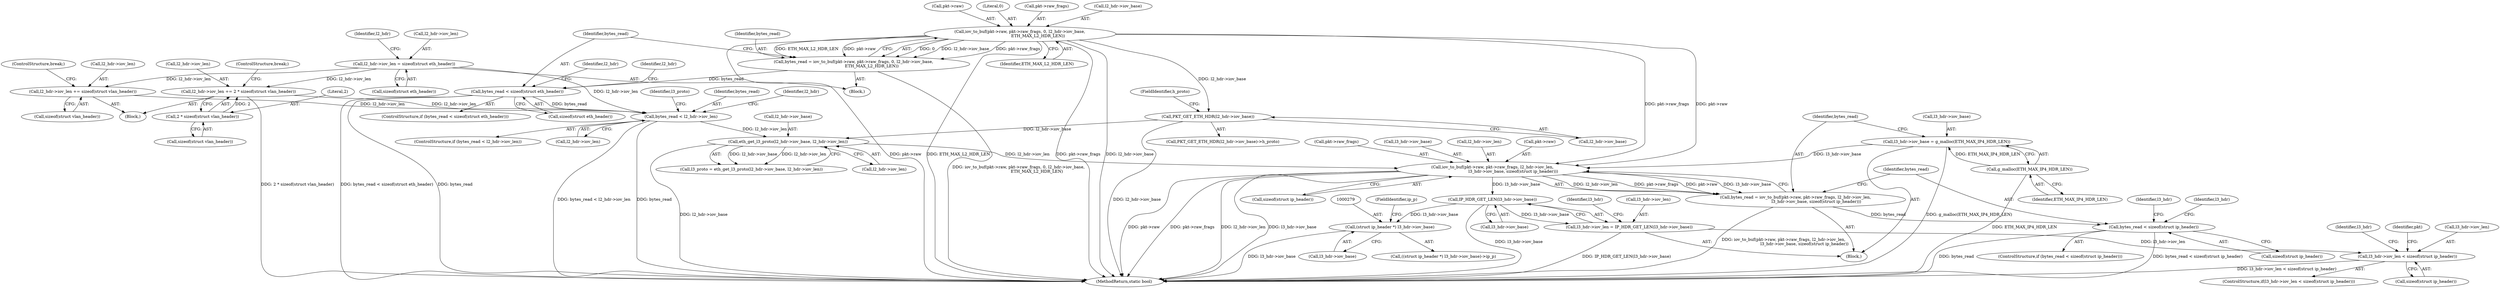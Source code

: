 digraph "0_qemu_93060258ae748573ca7197204125a2670047896d@pointer" {
"1000222" [label="(Call,iov_to_buf(pkt->raw, pkt->raw_frags, l2_hdr->iov_len,\n                                l3_hdr->iov_base, sizeof(struct ip_header)))"];
"1000129" [label="(Call,iov_to_buf(pkt->raw, pkt->raw_frags, 0, l2_hdr->iov_base,\n                            ETH_MAX_L2_HDR_LEN))"];
"1000203" [label="(Call,eth_get_l3_proto(l2_hdr->iov_base, l2_hdr->iov_len))"];
"1000163" [label="(Call,PKT_GET_ETH_HDR(l2_hdr->iov_base))"];
"1000188" [label="(Call,bytes_read < l2_hdr->iov_len)"];
"1000142" [label="(Call,bytes_read < sizeof(struct eth_header))"];
"1000127" [label="(Call,bytes_read = iov_to_buf(pkt->raw, pkt->raw_frags, 0, l2_hdr->iov_base,\n                            ETH_MAX_L2_HDR_LEN))"];
"1000178" [label="(Call,l2_hdr->iov_len += 2 * sizeof(struct vlan_header))"];
"1000182" [label="(Call,2 * sizeof(struct vlan_header))"];
"1000154" [label="(Call,l2_hdr->iov_len = sizeof(struct eth_header))"];
"1000170" [label="(Call,l2_hdr->iov_len += sizeof(struct vlan_header))"];
"1000214" [label="(Call,l3_hdr->iov_base = g_malloc(ETH_MAX_IP4_HDR_LEN))"];
"1000218" [label="(Call,g_malloc(ETH_MAX_IP4_HDR_LEN))"];
"1000220" [label="(Call,bytes_read = iov_to_buf(pkt->raw, pkt->raw_frags, l2_hdr->iov_len,\n                                l3_hdr->iov_base, sizeof(struct ip_header)))"];
"1000238" [label="(Call,bytes_read < sizeof(struct ip_header))"];
"1000254" [label="(Call,IP_HDR_GET_LEN(l3_hdr->iov_base))"];
"1000250" [label="(Call,l3_hdr->iov_len = IP_HDR_GET_LEN(l3_hdr->iov_base))"];
"1000259" [label="(Call,l3_hdr->iov_len < sizeof(struct ip_header))"];
"1000278" [label="(Call,(struct ip_header *) l3_hdr->iov_base)"];
"1000251" [label="(Call,l3_hdr->iov_len)"];
"1000240" [label="(Call,sizeof(struct ip_header))"];
"1000226" [label="(Call,pkt->raw_frags)"];
"1000268" [label="(Identifier,l3_hdr)"];
"1000219" [label="(Identifier,ETH_MAX_IP4_HDR_LEN)"];
"1000263" [label="(Call,sizeof(struct ip_header))"];
"1000129" [label="(Call,iov_to_buf(pkt->raw, pkt->raw_frags, 0, l2_hdr->iov_base,\n                            ETH_MAX_L2_HDR_LEN))"];
"1000103" [label="(Block,)"];
"1000128" [label="(Identifier,bytes_read)"];
"1000163" [label="(Call,PKT_GET_ETH_HDR(l2_hdr->iov_base))"];
"1000156" [label="(Identifier,l2_hdr)"];
"1000158" [label="(Call,sizeof(struct eth_header))"];
"1000245" [label="(Identifier,l3_hdr)"];
"1000261" [label="(Identifier,l3_hdr)"];
"1000255" [label="(Call,l3_hdr->iov_base)"];
"1000187" [label="(ControlStructure,if (bytes_read < l2_hdr->iov_len))"];
"1000215" [label="(Call,l3_hdr->iov_base)"];
"1000142" [label="(Call,bytes_read < sizeof(struct eth_header))"];
"1000201" [label="(Call,l3_proto = eth_get_l3_proto(l2_hdr->iov_base, l2_hdr->iov_len))"];
"1000127" [label="(Call,bytes_read = iov_to_buf(pkt->raw, pkt->raw_frags, 0, l2_hdr->iov_base,\n                            ETH_MAX_L2_HDR_LEN))"];
"1000162" [label="(Call,PKT_GET_ETH_HDR(l2_hdr->iov_base)->h_proto)"];
"1000155" [label="(Call,l2_hdr->iov_len)"];
"1000250" [label="(Call,l3_hdr->iov_len = IP_HDR_GET_LEN(l3_hdr->iov_base))"];
"1000280" [label="(Call,l3_hdr->iov_base)"];
"1000130" [label="(Call,pkt->raw)"];
"1000176" [label="(ControlStructure,break;)"];
"1000232" [label="(Call,l3_hdr->iov_base)"];
"1000277" [label="(Call,((struct ip_header *) l3_hdr->iov_base)->ip_p)"];
"1000204" [label="(Call,l2_hdr->iov_base)"];
"1000179" [label="(Call,l2_hdr->iov_len)"];
"1000189" [label="(Identifier,bytes_read)"];
"1000214" [label="(Call,l3_hdr->iov_base = g_malloc(ETH_MAX_IP4_HDR_LEN))"];
"1000203" [label="(Call,eth_get_l3_proto(l2_hdr->iov_base, l2_hdr->iov_len))"];
"1000136" [label="(Literal,0)"];
"1000229" [label="(Call,l2_hdr->iov_len)"];
"1000170" [label="(Call,l2_hdr->iov_len += sizeof(struct vlan_header))"];
"1000165" [label="(Identifier,l2_hdr)"];
"1000168" [label="(Block,)"];
"1000140" [label="(Identifier,ETH_MAX_L2_HDR_LEN)"];
"1000143" [label="(Identifier,bytes_read)"];
"1000275" [label="(Identifier,pkt)"];
"1000188" [label="(Call,bytes_read < l2_hdr->iov_len)"];
"1000283" [label="(FieldIdentifier,ip_p)"];
"1000154" [label="(Call,l2_hdr->iov_len = sizeof(struct eth_header))"];
"1000254" [label="(Call,IP_HDR_GET_LEN(l3_hdr->iov_base))"];
"1000167" [label="(FieldIdentifier,h_proto)"];
"1000196" [label="(Identifier,l2_hdr)"];
"1000174" [label="(Call,sizeof(struct vlan_header))"];
"1000239" [label="(Identifier,bytes_read)"];
"1000149" [label="(Identifier,l2_hdr)"];
"1000258" [label="(ControlStructure,if(l3_hdr->iov_len < sizeof(struct ip_header)))"];
"1000133" [label="(Call,pkt->raw_frags)"];
"1000278" [label="(Call,(struct ip_header *) l3_hdr->iov_base)"];
"1000164" [label="(Call,l2_hdr->iov_base)"];
"1000184" [label="(Call,sizeof(struct vlan_header))"];
"1000260" [label="(Call,l3_hdr->iov_len)"];
"1000190" [label="(Call,l2_hdr->iov_len)"];
"1000178" [label="(Call,l2_hdr->iov_len += 2 * sizeof(struct vlan_header))"];
"1000222" [label="(Call,iov_to_buf(pkt->raw, pkt->raw_frags, l2_hdr->iov_len,\n                                l3_hdr->iov_base, sizeof(struct ip_header)))"];
"1000141" [label="(ControlStructure,if (bytes_read < sizeof(struct eth_header)))"];
"1000182" [label="(Call,2 * sizeof(struct vlan_header))"];
"1000186" [label="(ControlStructure,break;)"];
"1000220" [label="(Call,bytes_read = iov_to_buf(pkt->raw, pkt->raw_frags, l2_hdr->iov_len,\n                                l3_hdr->iov_base, sizeof(struct ip_header)))"];
"1000238" [label="(Call,bytes_read < sizeof(struct ip_header))"];
"1000218" [label="(Call,g_malloc(ETH_MAX_IP4_HDR_LEN))"];
"1000259" [label="(Call,l3_hdr->iov_len < sizeof(struct ip_header))"];
"1000183" [label="(Literal,2)"];
"1000223" [label="(Call,pkt->raw)"];
"1000212" [label="(Block,)"];
"1000221" [label="(Identifier,bytes_read)"];
"1000252" [label="(Identifier,l3_hdr)"];
"1000207" [label="(Call,l2_hdr->iov_len)"];
"1000235" [label="(Call,sizeof(struct ip_header))"];
"1000237" [label="(ControlStructure,if (bytes_read < sizeof(struct ip_header)))"];
"1000144" [label="(Call,sizeof(struct eth_header))"];
"1000137" [label="(Call,l2_hdr->iov_base)"];
"1000171" [label="(Call,l2_hdr->iov_len)"];
"1000368" [label="(MethodReturn,static bool)"];
"1000202" [label="(Identifier,l3_proto)"];
"1000222" -> "1000220"  [label="AST: "];
"1000222" -> "1000235"  [label="CFG: "];
"1000223" -> "1000222"  [label="AST: "];
"1000226" -> "1000222"  [label="AST: "];
"1000229" -> "1000222"  [label="AST: "];
"1000232" -> "1000222"  [label="AST: "];
"1000235" -> "1000222"  [label="AST: "];
"1000220" -> "1000222"  [label="CFG: "];
"1000222" -> "1000368"  [label="DDG: pkt->raw"];
"1000222" -> "1000368"  [label="DDG: pkt->raw_frags"];
"1000222" -> "1000368"  [label="DDG: l2_hdr->iov_len"];
"1000222" -> "1000368"  [label="DDG: l3_hdr->iov_base"];
"1000222" -> "1000220"  [label="DDG: l2_hdr->iov_len"];
"1000222" -> "1000220"  [label="DDG: pkt->raw_frags"];
"1000222" -> "1000220"  [label="DDG: pkt->raw"];
"1000222" -> "1000220"  [label="DDG: l3_hdr->iov_base"];
"1000129" -> "1000222"  [label="DDG: pkt->raw"];
"1000129" -> "1000222"  [label="DDG: pkt->raw_frags"];
"1000203" -> "1000222"  [label="DDG: l2_hdr->iov_len"];
"1000214" -> "1000222"  [label="DDG: l3_hdr->iov_base"];
"1000222" -> "1000254"  [label="DDG: l3_hdr->iov_base"];
"1000129" -> "1000127"  [label="AST: "];
"1000129" -> "1000140"  [label="CFG: "];
"1000130" -> "1000129"  [label="AST: "];
"1000133" -> "1000129"  [label="AST: "];
"1000136" -> "1000129"  [label="AST: "];
"1000137" -> "1000129"  [label="AST: "];
"1000140" -> "1000129"  [label="AST: "];
"1000127" -> "1000129"  [label="CFG: "];
"1000129" -> "1000368"  [label="DDG: pkt->raw"];
"1000129" -> "1000368"  [label="DDG: ETH_MAX_L2_HDR_LEN"];
"1000129" -> "1000368"  [label="DDG: pkt->raw_frags"];
"1000129" -> "1000368"  [label="DDG: l2_hdr->iov_base"];
"1000129" -> "1000127"  [label="DDG: 0"];
"1000129" -> "1000127"  [label="DDG: l2_hdr->iov_base"];
"1000129" -> "1000127"  [label="DDG: pkt->raw_frags"];
"1000129" -> "1000127"  [label="DDG: ETH_MAX_L2_HDR_LEN"];
"1000129" -> "1000127"  [label="DDG: pkt->raw"];
"1000129" -> "1000163"  [label="DDG: l2_hdr->iov_base"];
"1000203" -> "1000201"  [label="AST: "];
"1000203" -> "1000207"  [label="CFG: "];
"1000204" -> "1000203"  [label="AST: "];
"1000207" -> "1000203"  [label="AST: "];
"1000201" -> "1000203"  [label="CFG: "];
"1000203" -> "1000368"  [label="DDG: l2_hdr->iov_base"];
"1000203" -> "1000201"  [label="DDG: l2_hdr->iov_base"];
"1000203" -> "1000201"  [label="DDG: l2_hdr->iov_len"];
"1000163" -> "1000203"  [label="DDG: l2_hdr->iov_base"];
"1000188" -> "1000203"  [label="DDG: l2_hdr->iov_len"];
"1000163" -> "1000162"  [label="AST: "];
"1000163" -> "1000164"  [label="CFG: "];
"1000164" -> "1000163"  [label="AST: "];
"1000167" -> "1000163"  [label="CFG: "];
"1000163" -> "1000368"  [label="DDG: l2_hdr->iov_base"];
"1000188" -> "1000187"  [label="AST: "];
"1000188" -> "1000190"  [label="CFG: "];
"1000189" -> "1000188"  [label="AST: "];
"1000190" -> "1000188"  [label="AST: "];
"1000196" -> "1000188"  [label="CFG: "];
"1000202" -> "1000188"  [label="CFG: "];
"1000188" -> "1000368"  [label="DDG: bytes_read < l2_hdr->iov_len"];
"1000188" -> "1000368"  [label="DDG: bytes_read"];
"1000142" -> "1000188"  [label="DDG: bytes_read"];
"1000178" -> "1000188"  [label="DDG: l2_hdr->iov_len"];
"1000154" -> "1000188"  [label="DDG: l2_hdr->iov_len"];
"1000170" -> "1000188"  [label="DDG: l2_hdr->iov_len"];
"1000142" -> "1000141"  [label="AST: "];
"1000142" -> "1000144"  [label="CFG: "];
"1000143" -> "1000142"  [label="AST: "];
"1000144" -> "1000142"  [label="AST: "];
"1000149" -> "1000142"  [label="CFG: "];
"1000156" -> "1000142"  [label="CFG: "];
"1000142" -> "1000368"  [label="DDG: bytes_read < sizeof(struct eth_header)"];
"1000142" -> "1000368"  [label="DDG: bytes_read"];
"1000127" -> "1000142"  [label="DDG: bytes_read"];
"1000127" -> "1000103"  [label="AST: "];
"1000128" -> "1000127"  [label="AST: "];
"1000143" -> "1000127"  [label="CFG: "];
"1000127" -> "1000368"  [label="DDG: iov_to_buf(pkt->raw, pkt->raw_frags, 0, l2_hdr->iov_base,\n                            ETH_MAX_L2_HDR_LEN)"];
"1000178" -> "1000168"  [label="AST: "];
"1000178" -> "1000182"  [label="CFG: "];
"1000179" -> "1000178"  [label="AST: "];
"1000182" -> "1000178"  [label="AST: "];
"1000186" -> "1000178"  [label="CFG: "];
"1000178" -> "1000368"  [label="DDG: 2 * sizeof(struct vlan_header)"];
"1000182" -> "1000178"  [label="DDG: 2"];
"1000154" -> "1000178"  [label="DDG: l2_hdr->iov_len"];
"1000182" -> "1000184"  [label="CFG: "];
"1000183" -> "1000182"  [label="AST: "];
"1000184" -> "1000182"  [label="AST: "];
"1000154" -> "1000103"  [label="AST: "];
"1000154" -> "1000158"  [label="CFG: "];
"1000155" -> "1000154"  [label="AST: "];
"1000158" -> "1000154"  [label="AST: "];
"1000165" -> "1000154"  [label="CFG: "];
"1000154" -> "1000170"  [label="DDG: l2_hdr->iov_len"];
"1000170" -> "1000168"  [label="AST: "];
"1000170" -> "1000174"  [label="CFG: "];
"1000171" -> "1000170"  [label="AST: "];
"1000174" -> "1000170"  [label="AST: "];
"1000176" -> "1000170"  [label="CFG: "];
"1000214" -> "1000212"  [label="AST: "];
"1000214" -> "1000218"  [label="CFG: "];
"1000215" -> "1000214"  [label="AST: "];
"1000218" -> "1000214"  [label="AST: "];
"1000221" -> "1000214"  [label="CFG: "];
"1000214" -> "1000368"  [label="DDG: g_malloc(ETH_MAX_IP4_HDR_LEN)"];
"1000218" -> "1000214"  [label="DDG: ETH_MAX_IP4_HDR_LEN"];
"1000218" -> "1000219"  [label="CFG: "];
"1000219" -> "1000218"  [label="AST: "];
"1000218" -> "1000368"  [label="DDG: ETH_MAX_IP4_HDR_LEN"];
"1000220" -> "1000212"  [label="AST: "];
"1000221" -> "1000220"  [label="AST: "];
"1000239" -> "1000220"  [label="CFG: "];
"1000220" -> "1000368"  [label="DDG: iov_to_buf(pkt->raw, pkt->raw_frags, l2_hdr->iov_len,\n                                l3_hdr->iov_base, sizeof(struct ip_header))"];
"1000220" -> "1000238"  [label="DDG: bytes_read"];
"1000238" -> "1000237"  [label="AST: "];
"1000238" -> "1000240"  [label="CFG: "];
"1000239" -> "1000238"  [label="AST: "];
"1000240" -> "1000238"  [label="AST: "];
"1000245" -> "1000238"  [label="CFG: "];
"1000252" -> "1000238"  [label="CFG: "];
"1000238" -> "1000368"  [label="DDG: bytes_read"];
"1000238" -> "1000368"  [label="DDG: bytes_read < sizeof(struct ip_header)"];
"1000254" -> "1000250"  [label="AST: "];
"1000254" -> "1000255"  [label="CFG: "];
"1000255" -> "1000254"  [label="AST: "];
"1000250" -> "1000254"  [label="CFG: "];
"1000254" -> "1000368"  [label="DDG: l3_hdr->iov_base"];
"1000254" -> "1000250"  [label="DDG: l3_hdr->iov_base"];
"1000254" -> "1000278"  [label="DDG: l3_hdr->iov_base"];
"1000250" -> "1000212"  [label="AST: "];
"1000251" -> "1000250"  [label="AST: "];
"1000261" -> "1000250"  [label="CFG: "];
"1000250" -> "1000368"  [label="DDG: IP_HDR_GET_LEN(l3_hdr->iov_base)"];
"1000250" -> "1000259"  [label="DDG: l3_hdr->iov_len"];
"1000259" -> "1000258"  [label="AST: "];
"1000259" -> "1000263"  [label="CFG: "];
"1000260" -> "1000259"  [label="AST: "];
"1000263" -> "1000259"  [label="AST: "];
"1000268" -> "1000259"  [label="CFG: "];
"1000275" -> "1000259"  [label="CFG: "];
"1000259" -> "1000368"  [label="DDG: l3_hdr->iov_len < sizeof(struct ip_header)"];
"1000278" -> "1000277"  [label="AST: "];
"1000278" -> "1000280"  [label="CFG: "];
"1000279" -> "1000278"  [label="AST: "];
"1000280" -> "1000278"  [label="AST: "];
"1000283" -> "1000278"  [label="CFG: "];
"1000278" -> "1000368"  [label="DDG: l3_hdr->iov_base"];
}
